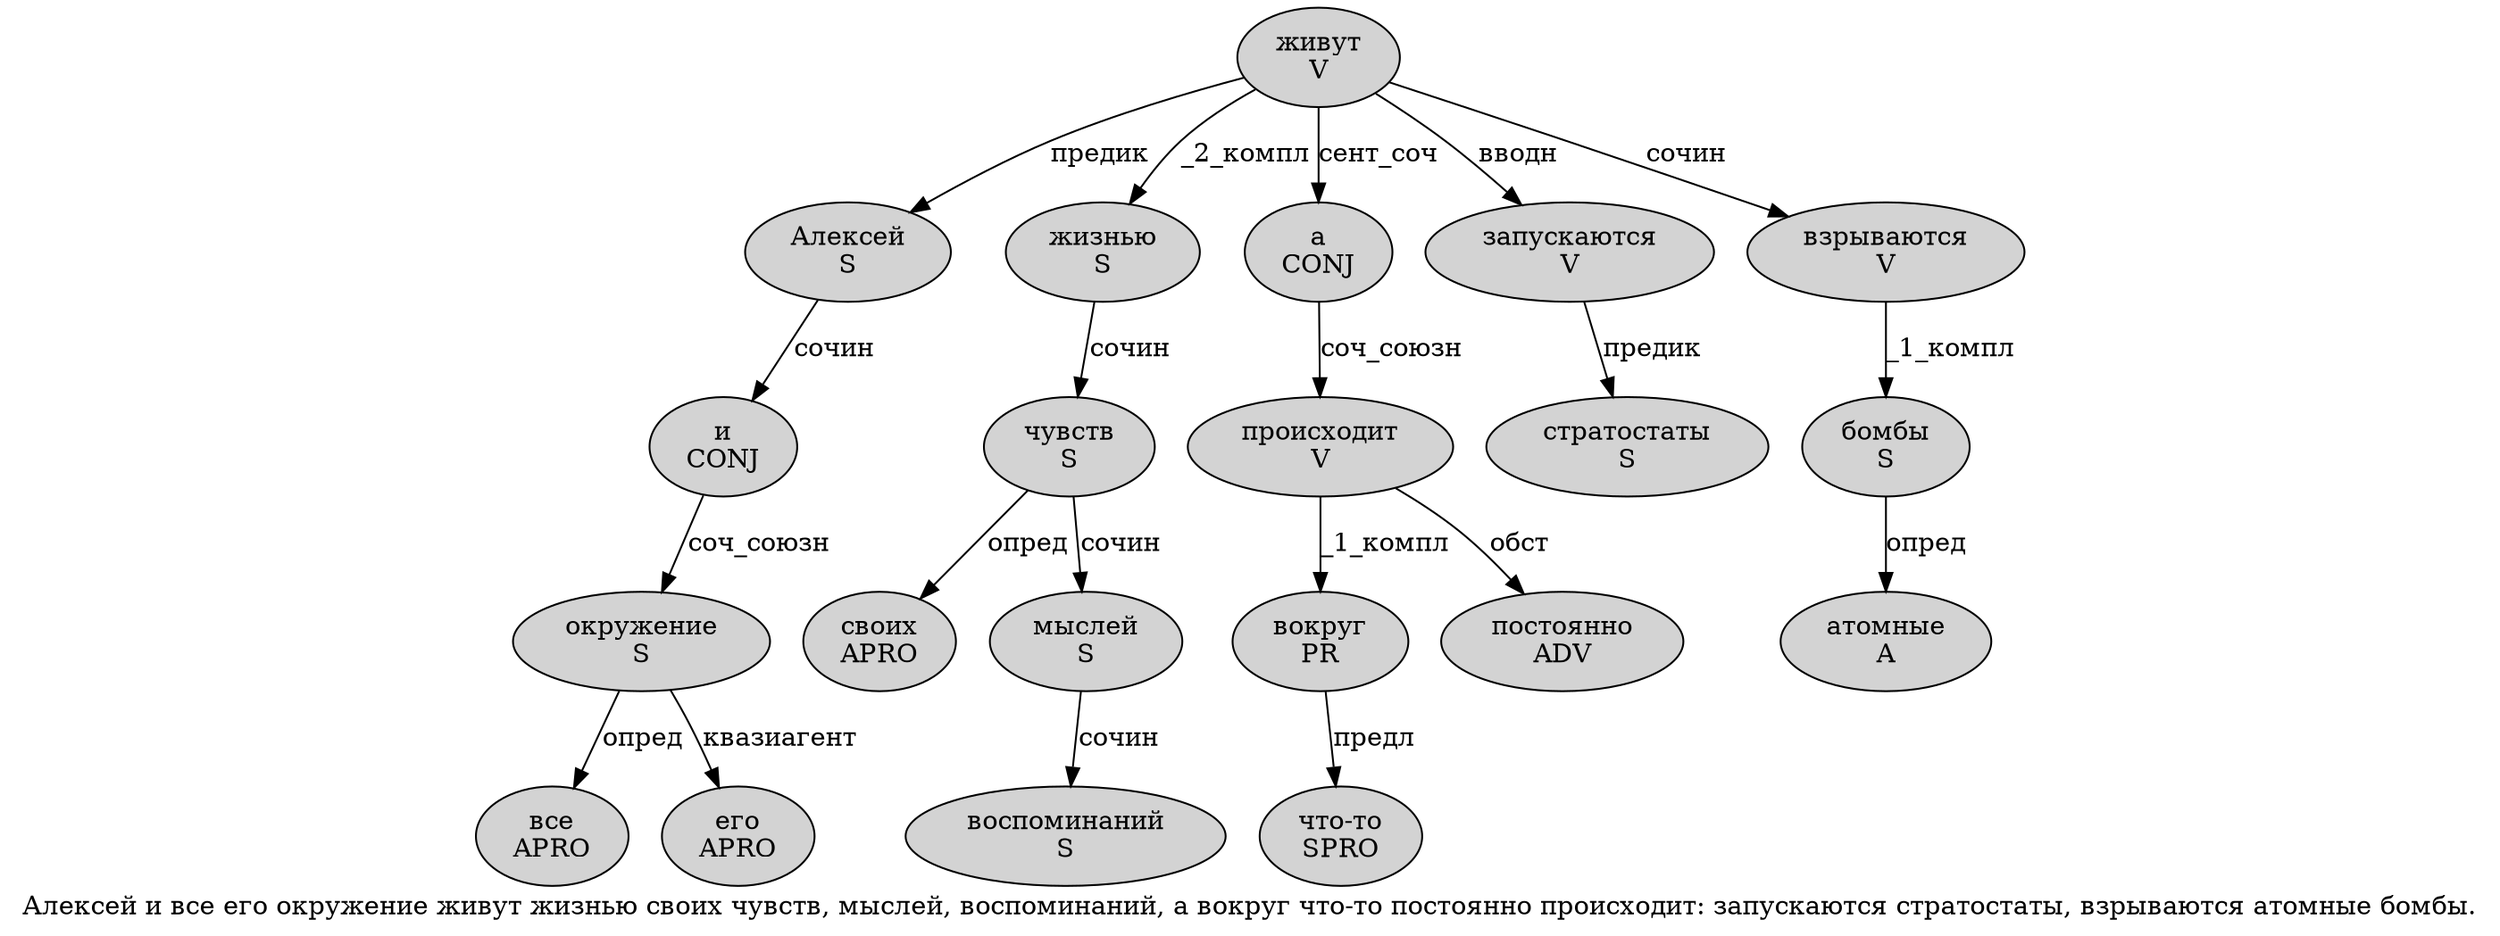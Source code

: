 digraph SENTENCE_2044 {
	graph [label="Алексей и все его окружение живут жизнью своих чувств, мыслей, воспоминаний, а вокруг что-то постоянно происходит: запускаются стратостаты, взрываются атомные бомбы."]
	node [style=filled]
		0 [label="Алексей
S" color="" fillcolor=lightgray penwidth=1 shape=ellipse]
		1 [label="и
CONJ" color="" fillcolor=lightgray penwidth=1 shape=ellipse]
		2 [label="все
APRO" color="" fillcolor=lightgray penwidth=1 shape=ellipse]
		3 [label="его
APRO" color="" fillcolor=lightgray penwidth=1 shape=ellipse]
		4 [label="окружение
S" color="" fillcolor=lightgray penwidth=1 shape=ellipse]
		5 [label="живут
V" color="" fillcolor=lightgray penwidth=1 shape=ellipse]
		6 [label="жизнью
S" color="" fillcolor=lightgray penwidth=1 shape=ellipse]
		7 [label="своих
APRO" color="" fillcolor=lightgray penwidth=1 shape=ellipse]
		8 [label="чувств
S" color="" fillcolor=lightgray penwidth=1 shape=ellipse]
		10 [label="мыслей
S" color="" fillcolor=lightgray penwidth=1 shape=ellipse]
		12 [label="воспоминаний
S" color="" fillcolor=lightgray penwidth=1 shape=ellipse]
		14 [label="а
CONJ" color="" fillcolor=lightgray penwidth=1 shape=ellipse]
		15 [label="вокруг
PR" color="" fillcolor=lightgray penwidth=1 shape=ellipse]
		16 [label="что-то
SPRO" color="" fillcolor=lightgray penwidth=1 shape=ellipse]
		17 [label="постоянно
ADV" color="" fillcolor=lightgray penwidth=1 shape=ellipse]
		18 [label="происходит
V" color="" fillcolor=lightgray penwidth=1 shape=ellipse]
		20 [label="запускаются
V" color="" fillcolor=lightgray penwidth=1 shape=ellipse]
		21 [label="стратостаты
S" color="" fillcolor=lightgray penwidth=1 shape=ellipse]
		23 [label="взрываются
V" color="" fillcolor=lightgray penwidth=1 shape=ellipse]
		24 [label="атомные
A" color="" fillcolor=lightgray penwidth=1 shape=ellipse]
		25 [label="бомбы
S" color="" fillcolor=lightgray penwidth=1 shape=ellipse]
			5 -> 0 [label="предик"]
			5 -> 6 [label="_2_компл"]
			5 -> 14 [label="сент_соч"]
			5 -> 20 [label="вводн"]
			5 -> 23 [label="сочин"]
			4 -> 2 [label="опред"]
			4 -> 3 [label="квазиагент"]
			0 -> 1 [label="сочин"]
			18 -> 15 [label="_1_компл"]
			18 -> 17 [label="обст"]
			14 -> 18 [label="соч_союзн"]
			23 -> 25 [label="_1_компл"]
			1 -> 4 [label="соч_союзн"]
			8 -> 7 [label="опред"]
			8 -> 10 [label="сочин"]
			25 -> 24 [label="опред"]
			20 -> 21 [label="предик"]
			10 -> 12 [label="сочин"]
			15 -> 16 [label="предл"]
			6 -> 8 [label="сочин"]
}